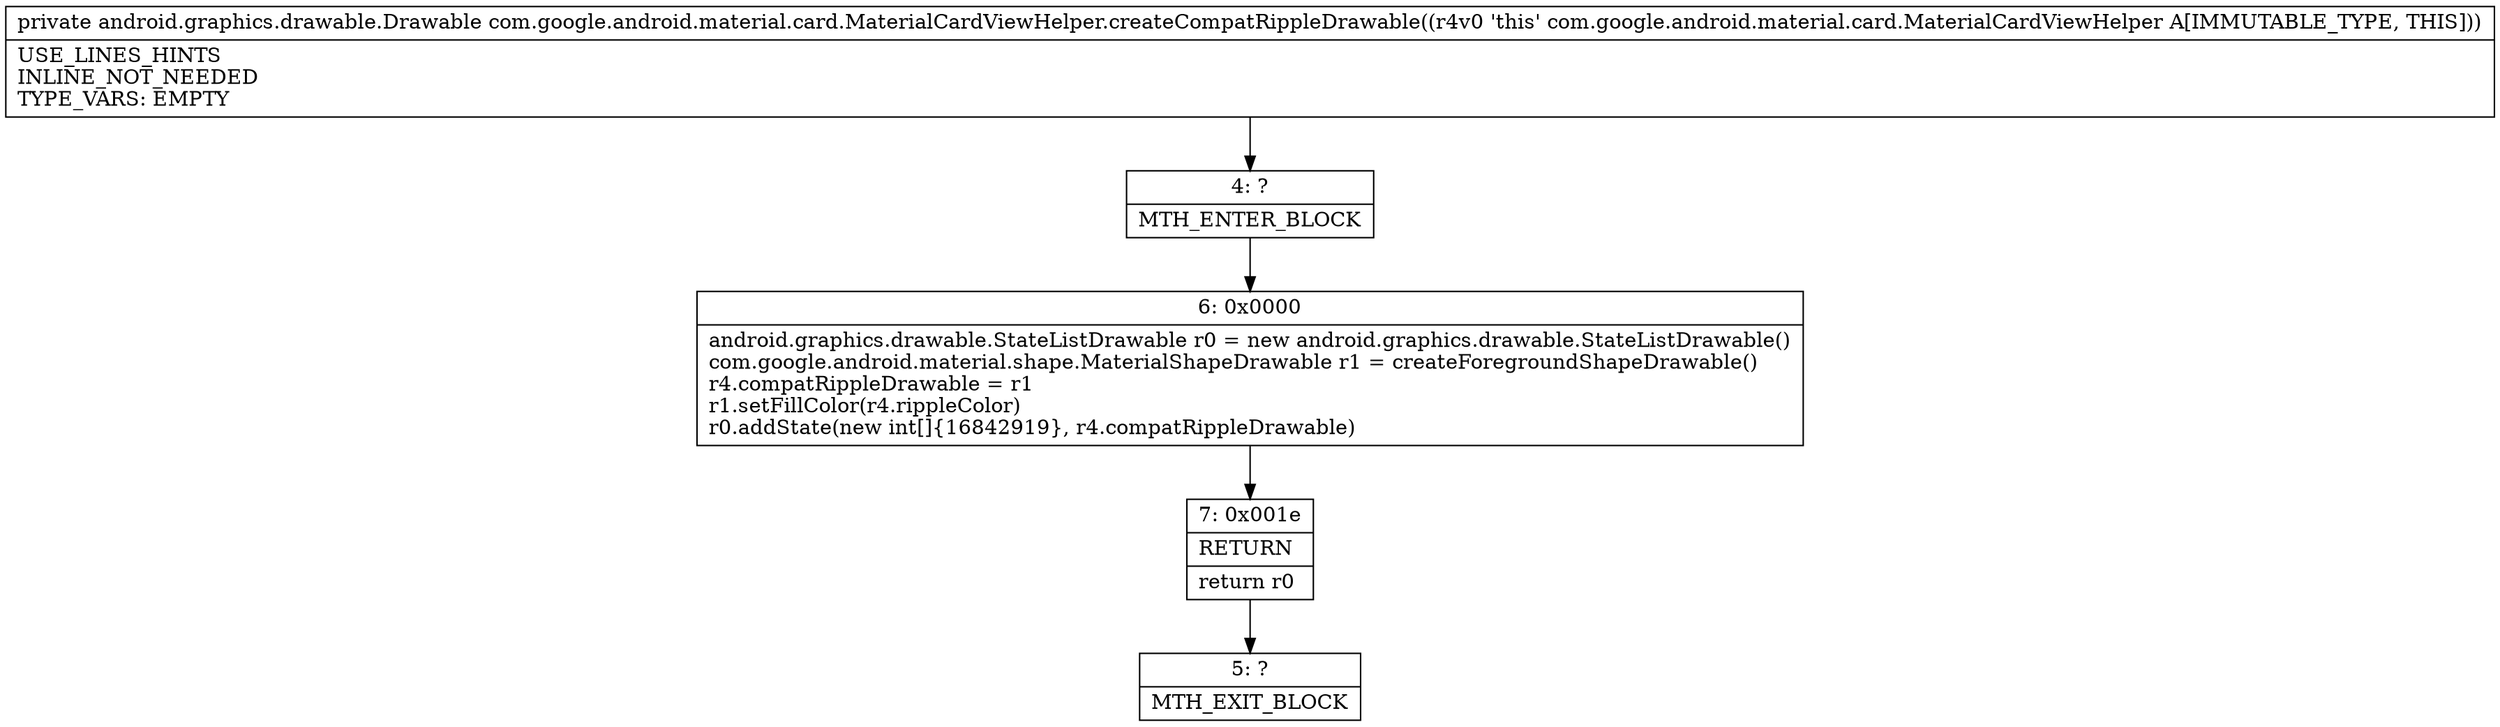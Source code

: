 digraph "CFG forcom.google.android.material.card.MaterialCardViewHelper.createCompatRippleDrawable()Landroid\/graphics\/drawable\/Drawable;" {
Node_4 [shape=record,label="{4\:\ ?|MTH_ENTER_BLOCK\l}"];
Node_6 [shape=record,label="{6\:\ 0x0000|android.graphics.drawable.StateListDrawable r0 = new android.graphics.drawable.StateListDrawable()\lcom.google.android.material.shape.MaterialShapeDrawable r1 = createForegroundShapeDrawable()\lr4.compatRippleDrawable = r1\lr1.setFillColor(r4.rippleColor)\lr0.addState(new int[]\{16842919\}, r4.compatRippleDrawable)\l}"];
Node_7 [shape=record,label="{7\:\ 0x001e|RETURN\l|return r0\l}"];
Node_5 [shape=record,label="{5\:\ ?|MTH_EXIT_BLOCK\l}"];
MethodNode[shape=record,label="{private android.graphics.drawable.Drawable com.google.android.material.card.MaterialCardViewHelper.createCompatRippleDrawable((r4v0 'this' com.google.android.material.card.MaterialCardViewHelper A[IMMUTABLE_TYPE, THIS]))  | USE_LINES_HINTS\lINLINE_NOT_NEEDED\lTYPE_VARS: EMPTY\l}"];
MethodNode -> Node_4;Node_4 -> Node_6;
Node_6 -> Node_7;
Node_7 -> Node_5;
}

